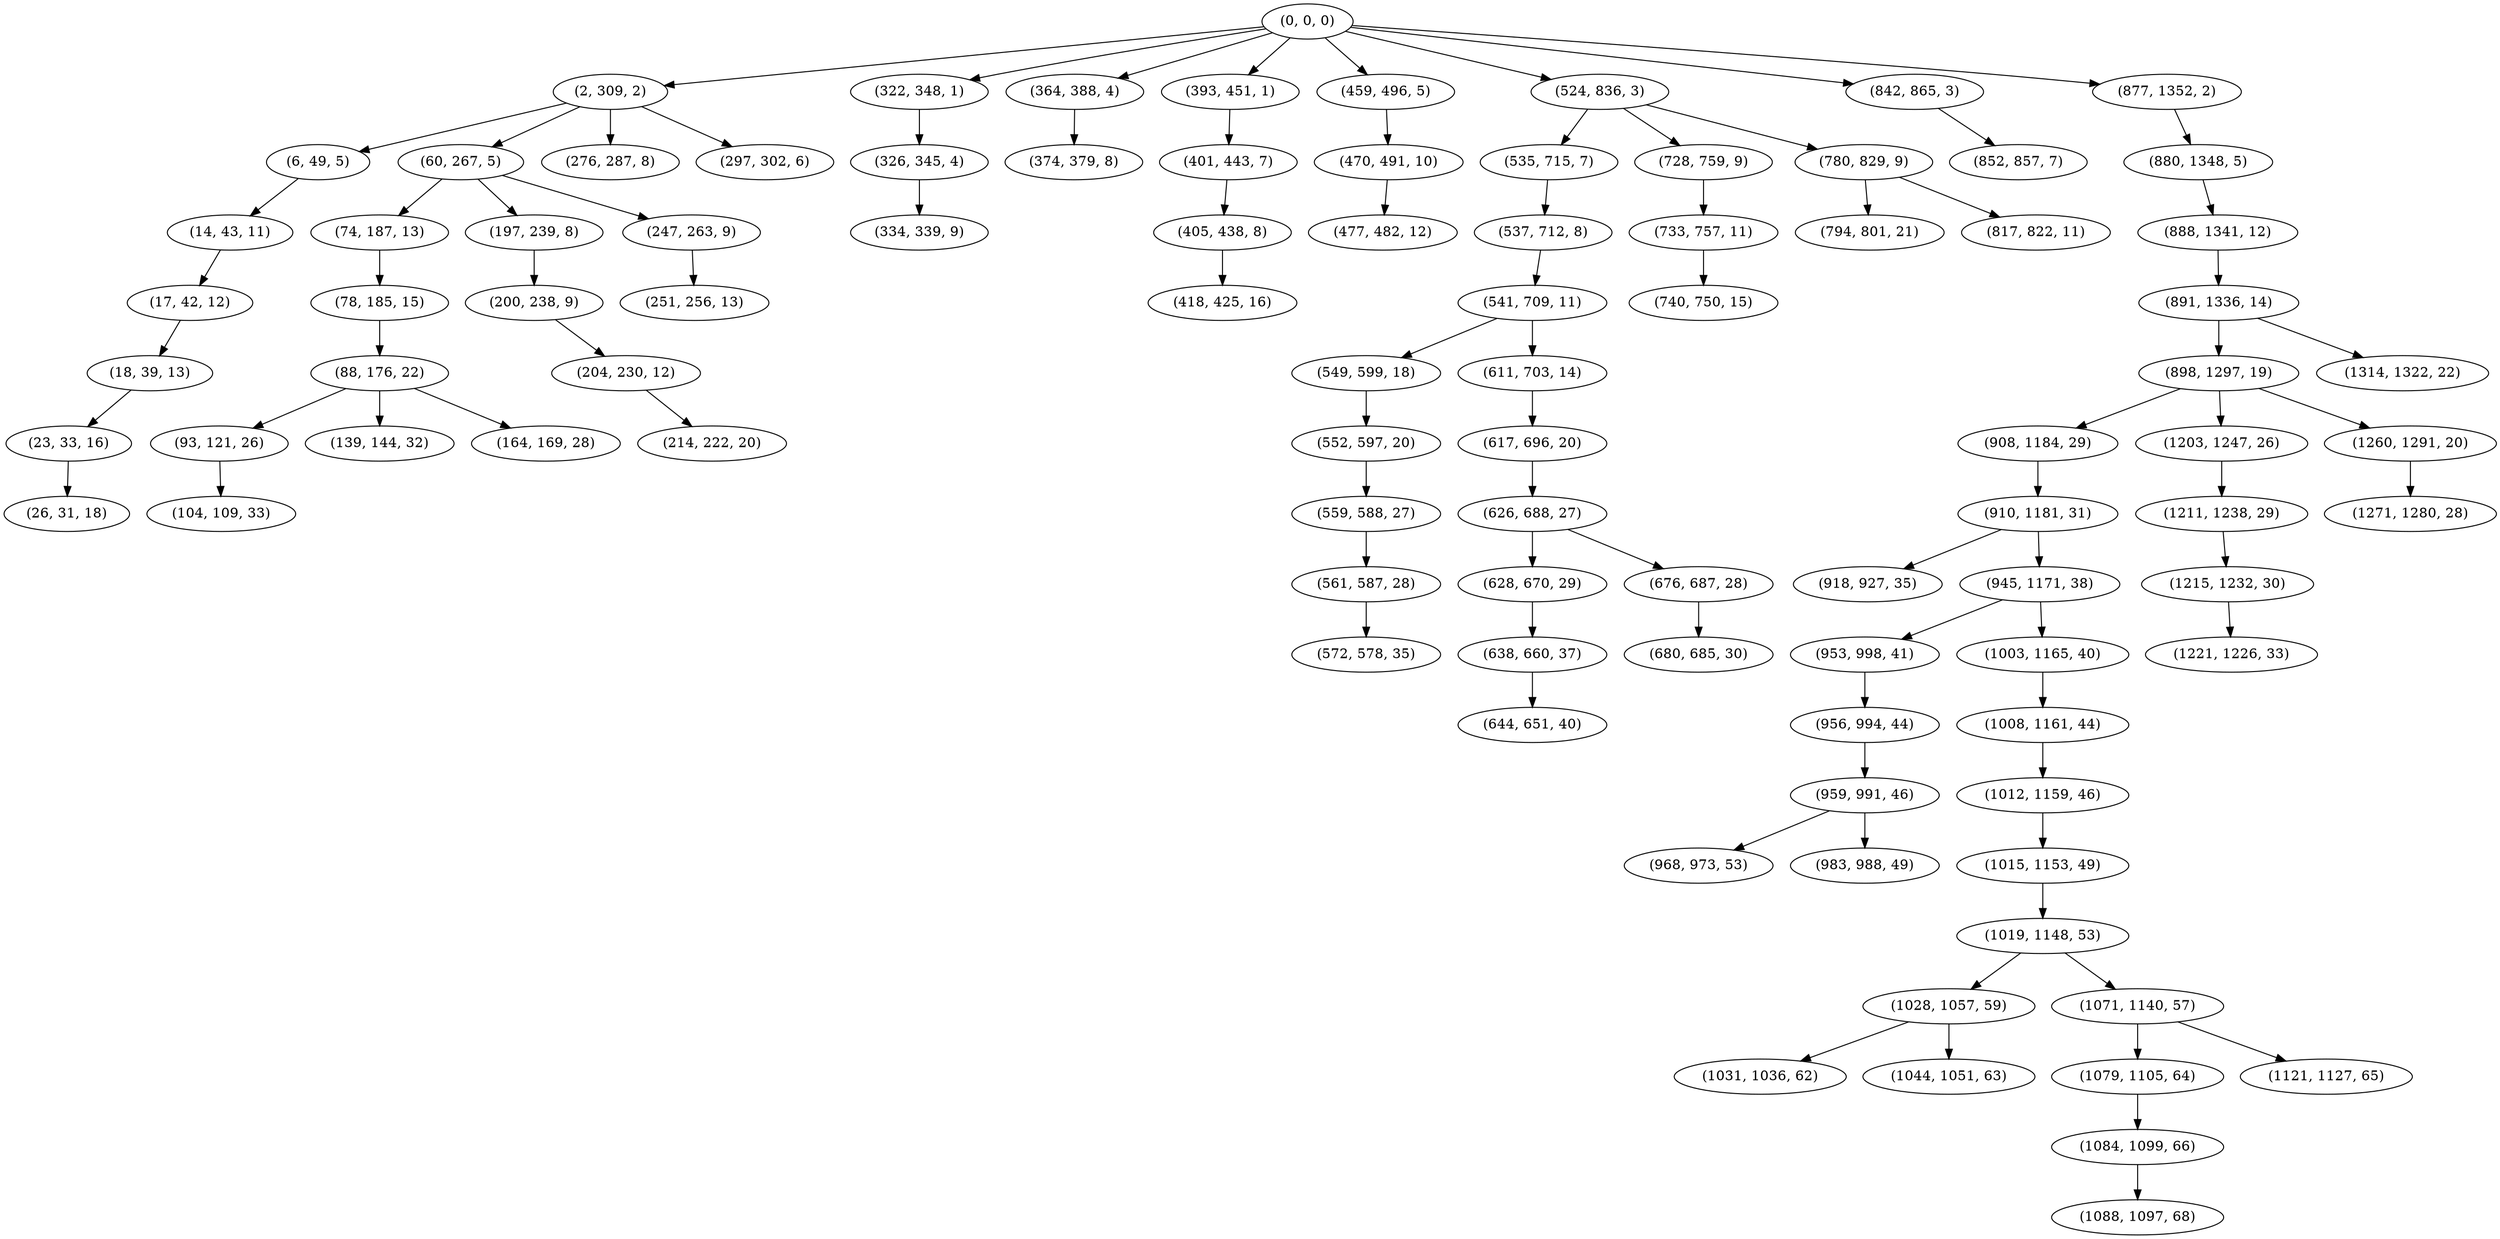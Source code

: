digraph tree {
    "(0, 0, 0)";
    "(2, 309, 2)";
    "(6, 49, 5)";
    "(14, 43, 11)";
    "(17, 42, 12)";
    "(18, 39, 13)";
    "(23, 33, 16)";
    "(26, 31, 18)";
    "(60, 267, 5)";
    "(74, 187, 13)";
    "(78, 185, 15)";
    "(88, 176, 22)";
    "(93, 121, 26)";
    "(104, 109, 33)";
    "(139, 144, 32)";
    "(164, 169, 28)";
    "(197, 239, 8)";
    "(200, 238, 9)";
    "(204, 230, 12)";
    "(214, 222, 20)";
    "(247, 263, 9)";
    "(251, 256, 13)";
    "(276, 287, 8)";
    "(297, 302, 6)";
    "(322, 348, 1)";
    "(326, 345, 4)";
    "(334, 339, 9)";
    "(364, 388, 4)";
    "(374, 379, 8)";
    "(393, 451, 1)";
    "(401, 443, 7)";
    "(405, 438, 8)";
    "(418, 425, 16)";
    "(459, 496, 5)";
    "(470, 491, 10)";
    "(477, 482, 12)";
    "(524, 836, 3)";
    "(535, 715, 7)";
    "(537, 712, 8)";
    "(541, 709, 11)";
    "(549, 599, 18)";
    "(552, 597, 20)";
    "(559, 588, 27)";
    "(561, 587, 28)";
    "(572, 578, 35)";
    "(611, 703, 14)";
    "(617, 696, 20)";
    "(626, 688, 27)";
    "(628, 670, 29)";
    "(638, 660, 37)";
    "(644, 651, 40)";
    "(676, 687, 28)";
    "(680, 685, 30)";
    "(728, 759, 9)";
    "(733, 757, 11)";
    "(740, 750, 15)";
    "(780, 829, 9)";
    "(794, 801, 21)";
    "(817, 822, 11)";
    "(842, 865, 3)";
    "(852, 857, 7)";
    "(877, 1352, 2)";
    "(880, 1348, 5)";
    "(888, 1341, 12)";
    "(891, 1336, 14)";
    "(898, 1297, 19)";
    "(908, 1184, 29)";
    "(910, 1181, 31)";
    "(918, 927, 35)";
    "(945, 1171, 38)";
    "(953, 998, 41)";
    "(956, 994, 44)";
    "(959, 991, 46)";
    "(968, 973, 53)";
    "(983, 988, 49)";
    "(1003, 1165, 40)";
    "(1008, 1161, 44)";
    "(1012, 1159, 46)";
    "(1015, 1153, 49)";
    "(1019, 1148, 53)";
    "(1028, 1057, 59)";
    "(1031, 1036, 62)";
    "(1044, 1051, 63)";
    "(1071, 1140, 57)";
    "(1079, 1105, 64)";
    "(1084, 1099, 66)";
    "(1088, 1097, 68)";
    "(1121, 1127, 65)";
    "(1203, 1247, 26)";
    "(1211, 1238, 29)";
    "(1215, 1232, 30)";
    "(1221, 1226, 33)";
    "(1260, 1291, 20)";
    "(1271, 1280, 28)";
    "(1314, 1322, 22)";
    "(0, 0, 0)" -> "(2, 309, 2)";
    "(0, 0, 0)" -> "(322, 348, 1)";
    "(0, 0, 0)" -> "(364, 388, 4)";
    "(0, 0, 0)" -> "(393, 451, 1)";
    "(0, 0, 0)" -> "(459, 496, 5)";
    "(0, 0, 0)" -> "(524, 836, 3)";
    "(0, 0, 0)" -> "(842, 865, 3)";
    "(0, 0, 0)" -> "(877, 1352, 2)";
    "(2, 309, 2)" -> "(6, 49, 5)";
    "(2, 309, 2)" -> "(60, 267, 5)";
    "(2, 309, 2)" -> "(276, 287, 8)";
    "(2, 309, 2)" -> "(297, 302, 6)";
    "(6, 49, 5)" -> "(14, 43, 11)";
    "(14, 43, 11)" -> "(17, 42, 12)";
    "(17, 42, 12)" -> "(18, 39, 13)";
    "(18, 39, 13)" -> "(23, 33, 16)";
    "(23, 33, 16)" -> "(26, 31, 18)";
    "(60, 267, 5)" -> "(74, 187, 13)";
    "(60, 267, 5)" -> "(197, 239, 8)";
    "(60, 267, 5)" -> "(247, 263, 9)";
    "(74, 187, 13)" -> "(78, 185, 15)";
    "(78, 185, 15)" -> "(88, 176, 22)";
    "(88, 176, 22)" -> "(93, 121, 26)";
    "(88, 176, 22)" -> "(139, 144, 32)";
    "(88, 176, 22)" -> "(164, 169, 28)";
    "(93, 121, 26)" -> "(104, 109, 33)";
    "(197, 239, 8)" -> "(200, 238, 9)";
    "(200, 238, 9)" -> "(204, 230, 12)";
    "(204, 230, 12)" -> "(214, 222, 20)";
    "(247, 263, 9)" -> "(251, 256, 13)";
    "(322, 348, 1)" -> "(326, 345, 4)";
    "(326, 345, 4)" -> "(334, 339, 9)";
    "(364, 388, 4)" -> "(374, 379, 8)";
    "(393, 451, 1)" -> "(401, 443, 7)";
    "(401, 443, 7)" -> "(405, 438, 8)";
    "(405, 438, 8)" -> "(418, 425, 16)";
    "(459, 496, 5)" -> "(470, 491, 10)";
    "(470, 491, 10)" -> "(477, 482, 12)";
    "(524, 836, 3)" -> "(535, 715, 7)";
    "(524, 836, 3)" -> "(728, 759, 9)";
    "(524, 836, 3)" -> "(780, 829, 9)";
    "(535, 715, 7)" -> "(537, 712, 8)";
    "(537, 712, 8)" -> "(541, 709, 11)";
    "(541, 709, 11)" -> "(549, 599, 18)";
    "(541, 709, 11)" -> "(611, 703, 14)";
    "(549, 599, 18)" -> "(552, 597, 20)";
    "(552, 597, 20)" -> "(559, 588, 27)";
    "(559, 588, 27)" -> "(561, 587, 28)";
    "(561, 587, 28)" -> "(572, 578, 35)";
    "(611, 703, 14)" -> "(617, 696, 20)";
    "(617, 696, 20)" -> "(626, 688, 27)";
    "(626, 688, 27)" -> "(628, 670, 29)";
    "(626, 688, 27)" -> "(676, 687, 28)";
    "(628, 670, 29)" -> "(638, 660, 37)";
    "(638, 660, 37)" -> "(644, 651, 40)";
    "(676, 687, 28)" -> "(680, 685, 30)";
    "(728, 759, 9)" -> "(733, 757, 11)";
    "(733, 757, 11)" -> "(740, 750, 15)";
    "(780, 829, 9)" -> "(794, 801, 21)";
    "(780, 829, 9)" -> "(817, 822, 11)";
    "(842, 865, 3)" -> "(852, 857, 7)";
    "(877, 1352, 2)" -> "(880, 1348, 5)";
    "(880, 1348, 5)" -> "(888, 1341, 12)";
    "(888, 1341, 12)" -> "(891, 1336, 14)";
    "(891, 1336, 14)" -> "(898, 1297, 19)";
    "(891, 1336, 14)" -> "(1314, 1322, 22)";
    "(898, 1297, 19)" -> "(908, 1184, 29)";
    "(898, 1297, 19)" -> "(1203, 1247, 26)";
    "(898, 1297, 19)" -> "(1260, 1291, 20)";
    "(908, 1184, 29)" -> "(910, 1181, 31)";
    "(910, 1181, 31)" -> "(918, 927, 35)";
    "(910, 1181, 31)" -> "(945, 1171, 38)";
    "(945, 1171, 38)" -> "(953, 998, 41)";
    "(945, 1171, 38)" -> "(1003, 1165, 40)";
    "(953, 998, 41)" -> "(956, 994, 44)";
    "(956, 994, 44)" -> "(959, 991, 46)";
    "(959, 991, 46)" -> "(968, 973, 53)";
    "(959, 991, 46)" -> "(983, 988, 49)";
    "(1003, 1165, 40)" -> "(1008, 1161, 44)";
    "(1008, 1161, 44)" -> "(1012, 1159, 46)";
    "(1012, 1159, 46)" -> "(1015, 1153, 49)";
    "(1015, 1153, 49)" -> "(1019, 1148, 53)";
    "(1019, 1148, 53)" -> "(1028, 1057, 59)";
    "(1019, 1148, 53)" -> "(1071, 1140, 57)";
    "(1028, 1057, 59)" -> "(1031, 1036, 62)";
    "(1028, 1057, 59)" -> "(1044, 1051, 63)";
    "(1071, 1140, 57)" -> "(1079, 1105, 64)";
    "(1071, 1140, 57)" -> "(1121, 1127, 65)";
    "(1079, 1105, 64)" -> "(1084, 1099, 66)";
    "(1084, 1099, 66)" -> "(1088, 1097, 68)";
    "(1203, 1247, 26)" -> "(1211, 1238, 29)";
    "(1211, 1238, 29)" -> "(1215, 1232, 30)";
    "(1215, 1232, 30)" -> "(1221, 1226, 33)";
    "(1260, 1291, 20)" -> "(1271, 1280, 28)";
}
